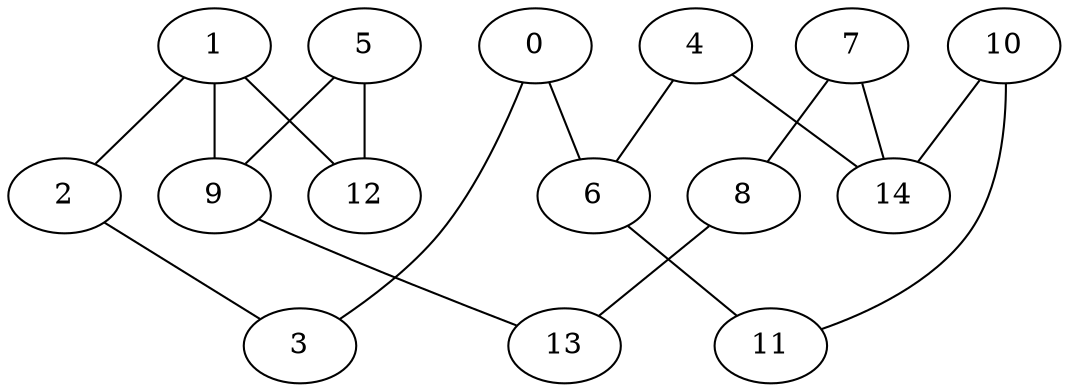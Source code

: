 graph "sampletest150-mod3_image18.bmp" {
	0	 [type=corner,
		x=427,
		y=299];
	3	 [type=corner,
		x=452,
		y=363];
	0 -- 3	 [angle0="1.20",
		frequency=1,
		type0=line];
	6	 [type=intersection,
		x=446,
		y=298];
	0 -- 6	 [angle0="-.05",
		frequency=1,
		type0=line];
	1	 [type=intersection,
		x=113,
		y=324];
	2	 [type=corner,
		x=110,
		y=345];
	1 -- 2	 [angle0="-1.43",
		frequency=1,
		type0=line];
	9	 [type=intersection,
		x=114,
		y=204];
	1 -- 9	 [angle0="-1.56",
		frequency=1,
		type0=line];
	12	 [type=corner,
		x=55,
		y=304];
	1 -- 12	 [angle0=".33",
		frequency=1,
		type0=line];
	2 -- 3	 [angle0=".05",
		frequency=1,
		type0=line];
	4	 [type=corner,
		x=446,
		y=214];
	4 -- 6	 [angle0="-1.57",
		frequency=1,
		type0=line];
	14	 [type=intersection,
		x=453,
		y=191];
	4 -- 14	 [angle0="-1.28",
		frequency=1,
		type0=line];
	5	 [type=corner,
		x=65,
		y=179];
	5 -- 9	 [angle0=".47",
		frequency=1,
		type0=line];
	5 -- 12	 [angle0="-1.49",
		frequency=1,
		type0=line];
	11	 [type=corner,
		x=478,
		y=303];
	6 -- 11	 [angle0=".15",
		frequency=1,
		type0=line];
	7	 [type=corner,
		x=427,
		y=170];
	8	 [type=corner,
		x=449,
		y=137];
	7 -- 8	 [angle0="-.98",
		frequency=1,
		type0=line];
	7 -- 14	 [angle0=".68",
		frequency=1,
		type0=line];
	13	 [type=corner,
		x=101,
		y=152];
	8 -- 13	 [angle0="-.04",
		frequency=1,
		type0=line];
	9 -- 13	 [angle0="1.33",
		frequency=1,
		type0=line];
	10	 [type=corner,
		x=460,
		y=196];
	10 -- 11	 [angle0="1.40",
		frequency=1,
		type0=line];
	10 -- 14	 [angle0=".62",
		frequency=1,
		type0=line];
}
